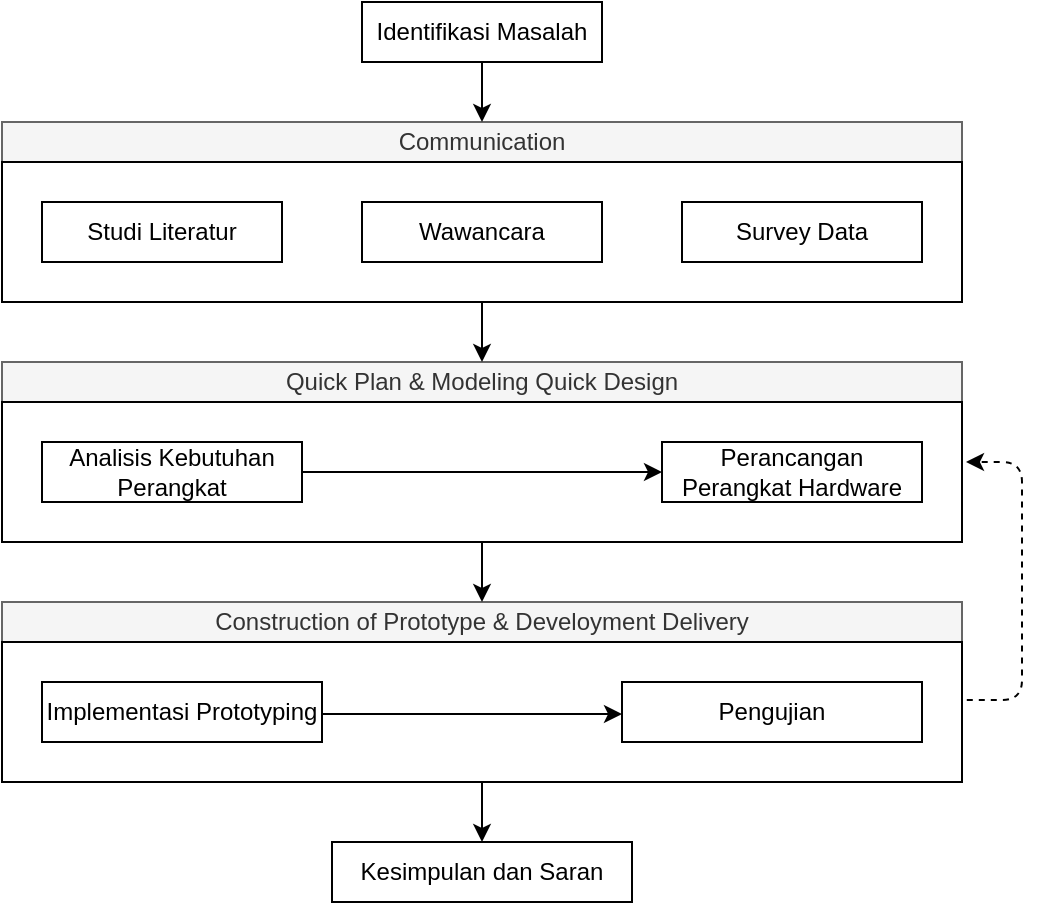 <mxfile version="14.4.3" type="github">
  <diagram id="C5RBs43oDa-KdzZeNtuy" name="Page-1">
    <mxGraphModel dx="1038" dy="523" grid="1" gridSize="10" guides="1" tooltips="1" connect="1" arrows="1" fold="1" page="1" pageScale="1" pageWidth="827" pageHeight="1169" math="0" shadow="0">
      <root>
        <mxCell id="WIyWlLk6GJQsqaUBKTNV-0" />
        <mxCell id="WIyWlLk6GJQsqaUBKTNV-1" parent="WIyWlLk6GJQsqaUBKTNV-0" />
        <mxCell id="Pv9x8nkqoJlNe-WankIY-0" value="Identifikasi Masalah" style="rounded=0;whiteSpace=wrap;html=1;" vertex="1" parent="WIyWlLk6GJQsqaUBKTNV-1">
          <mxGeometry x="310" y="110" width="120" height="30" as="geometry" />
        </mxCell>
        <mxCell id="Pv9x8nkqoJlNe-WankIY-1" value="Communication" style="rounded=0;whiteSpace=wrap;html=1;fillColor=#f5f5f5;strokeColor=#666666;fontColor=#333333;" vertex="1" parent="WIyWlLk6GJQsqaUBKTNV-1">
          <mxGeometry x="130" y="170" width="480" height="20" as="geometry" />
        </mxCell>
        <mxCell id="Pv9x8nkqoJlNe-WankIY-2" value="" style="rounded=0;whiteSpace=wrap;html=1;" vertex="1" parent="WIyWlLk6GJQsqaUBKTNV-1">
          <mxGeometry x="130" y="190" width="480" height="70" as="geometry" />
        </mxCell>
        <mxCell id="Pv9x8nkqoJlNe-WankIY-3" value="Studi Literatur" style="rounded=0;whiteSpace=wrap;html=1;" vertex="1" parent="WIyWlLk6GJQsqaUBKTNV-1">
          <mxGeometry x="150" y="210" width="120" height="30" as="geometry" />
        </mxCell>
        <mxCell id="Pv9x8nkqoJlNe-WankIY-4" value="Wawancara" style="rounded=0;whiteSpace=wrap;html=1;" vertex="1" parent="WIyWlLk6GJQsqaUBKTNV-1">
          <mxGeometry x="310" y="210" width="120" height="30" as="geometry" />
        </mxCell>
        <mxCell id="Pv9x8nkqoJlNe-WankIY-5" value="Survey Data" style="rounded=0;whiteSpace=wrap;html=1;" vertex="1" parent="WIyWlLk6GJQsqaUBKTNV-1">
          <mxGeometry x="470" y="210" width="120" height="30" as="geometry" />
        </mxCell>
        <mxCell id="Pv9x8nkqoJlNe-WankIY-6" value="Quick Plan &amp;amp; Modeling Quick Design" style="rounded=0;whiteSpace=wrap;html=1;fillColor=#f5f5f5;strokeColor=#666666;fontColor=#333333;" vertex="1" parent="WIyWlLk6GJQsqaUBKTNV-1">
          <mxGeometry x="130" y="290" width="480" height="20" as="geometry" />
        </mxCell>
        <mxCell id="Pv9x8nkqoJlNe-WankIY-7" value="" style="rounded=0;whiteSpace=wrap;html=1;" vertex="1" parent="WIyWlLk6GJQsqaUBKTNV-1">
          <mxGeometry x="130" y="310" width="480" height="70" as="geometry" />
        </mxCell>
        <mxCell id="Pv9x8nkqoJlNe-WankIY-8" value="Analisis Kebutuhan Perangkat" style="rounded=0;whiteSpace=wrap;html=1;" vertex="1" parent="WIyWlLk6GJQsqaUBKTNV-1">
          <mxGeometry x="150" y="330" width="130" height="30" as="geometry" />
        </mxCell>
        <mxCell id="Pv9x8nkqoJlNe-WankIY-12" value="Perancangan Perangkat Hardware" style="rounded=0;whiteSpace=wrap;html=1;" vertex="1" parent="WIyWlLk6GJQsqaUBKTNV-1">
          <mxGeometry x="460" y="330" width="130" height="30" as="geometry" />
        </mxCell>
        <mxCell id="Pv9x8nkqoJlNe-WankIY-13" value="Construction of Prototype &amp;amp; Develoyment Delivery" style="rounded=0;whiteSpace=wrap;html=1;fillColor=#f5f5f5;strokeColor=#666666;fontColor=#333333;" vertex="1" parent="WIyWlLk6GJQsqaUBKTNV-1">
          <mxGeometry x="130" y="410" width="480" height="20" as="geometry" />
        </mxCell>
        <mxCell id="Pv9x8nkqoJlNe-WankIY-14" value="" style="rounded=0;whiteSpace=wrap;html=1;" vertex="1" parent="WIyWlLk6GJQsqaUBKTNV-1">
          <mxGeometry x="130" y="430" width="480" height="70" as="geometry" />
        </mxCell>
        <mxCell id="Pv9x8nkqoJlNe-WankIY-15" value="Implementasi Prototyping" style="rounded=0;whiteSpace=wrap;html=1;" vertex="1" parent="WIyWlLk6GJQsqaUBKTNV-1">
          <mxGeometry x="150" y="450" width="140" height="30" as="geometry" />
        </mxCell>
        <mxCell id="Pv9x8nkqoJlNe-WankIY-17" value="Pengujian" style="rounded=0;whiteSpace=wrap;html=1;" vertex="1" parent="WIyWlLk6GJQsqaUBKTNV-1">
          <mxGeometry x="440" y="450" width="150" height="30" as="geometry" />
        </mxCell>
        <mxCell id="Pv9x8nkqoJlNe-WankIY-21" value="" style="endArrow=classic;html=1;exitX=1.005;exitY=0.414;exitDx=0;exitDy=0;exitPerimeter=0;dashed=1;" edge="1" parent="WIyWlLk6GJQsqaUBKTNV-1" source="Pv9x8nkqoJlNe-WankIY-14">
          <mxGeometry width="50" height="50" relative="1" as="geometry">
            <mxPoint x="390" y="330" as="sourcePoint" />
            <mxPoint x="612" y="340" as="targetPoint" />
            <Array as="points">
              <mxPoint x="640" y="459" />
              <mxPoint x="640" y="340" />
            </Array>
          </mxGeometry>
        </mxCell>
        <mxCell id="Pv9x8nkqoJlNe-WankIY-22" value="" style="endArrow=classic;html=1;exitX=0.5;exitY=1;exitDx=0;exitDy=0;entryX=0.5;entryY=0;entryDx=0;entryDy=0;" edge="1" parent="WIyWlLk6GJQsqaUBKTNV-1" source="Pv9x8nkqoJlNe-WankIY-0" target="Pv9x8nkqoJlNe-WankIY-1">
          <mxGeometry width="50" height="50" relative="1" as="geometry">
            <mxPoint x="390" y="330" as="sourcePoint" />
            <mxPoint x="440" y="280" as="targetPoint" />
          </mxGeometry>
        </mxCell>
        <mxCell id="Pv9x8nkqoJlNe-WankIY-23" value="" style="endArrow=classic;html=1;exitX=0.5;exitY=1;exitDx=0;exitDy=0;entryX=0.5;entryY=0;entryDx=0;entryDy=0;" edge="1" parent="WIyWlLk6GJQsqaUBKTNV-1" source="Pv9x8nkqoJlNe-WankIY-2" target="Pv9x8nkqoJlNe-WankIY-6">
          <mxGeometry width="50" height="50" relative="1" as="geometry">
            <mxPoint x="390" y="350" as="sourcePoint" />
            <mxPoint x="440" y="300" as="targetPoint" />
          </mxGeometry>
        </mxCell>
        <mxCell id="Pv9x8nkqoJlNe-WankIY-24" value="" style="endArrow=classic;html=1;entryX=0.5;entryY=0;entryDx=0;entryDy=0;exitX=0.5;exitY=1;exitDx=0;exitDy=0;exitPerimeter=0;" edge="1" parent="WIyWlLk6GJQsqaUBKTNV-1" source="Pv9x8nkqoJlNe-WankIY-7" target="Pv9x8nkqoJlNe-WankIY-13">
          <mxGeometry width="50" height="50" relative="1" as="geometry">
            <mxPoint x="390" y="350" as="sourcePoint" />
            <mxPoint x="440" y="300" as="targetPoint" />
          </mxGeometry>
        </mxCell>
        <mxCell id="Pv9x8nkqoJlNe-WankIY-26" value="" style="endArrow=classic;html=1;exitX=1;exitY=0.5;exitDx=0;exitDy=0;" edge="1" parent="WIyWlLk6GJQsqaUBKTNV-1" source="Pv9x8nkqoJlNe-WankIY-8" target="Pv9x8nkqoJlNe-WankIY-12">
          <mxGeometry width="50" height="50" relative="1" as="geometry">
            <mxPoint x="312" y="350" as="sourcePoint" />
            <mxPoint x="362" y="300" as="targetPoint" />
          </mxGeometry>
        </mxCell>
        <mxCell id="Pv9x8nkqoJlNe-WankIY-27" value="" style="endArrow=classic;html=1;exitX=1;exitY=0.5;exitDx=0;exitDy=0;" edge="1" parent="WIyWlLk6GJQsqaUBKTNV-1">
          <mxGeometry width="50" height="50" relative="1" as="geometry">
            <mxPoint x="290" y="466" as="sourcePoint" />
            <mxPoint x="440" y="466" as="targetPoint" />
          </mxGeometry>
        </mxCell>
        <mxCell id="Pv9x8nkqoJlNe-WankIY-28" value="Kesimpulan dan Saran" style="rounded=0;whiteSpace=wrap;html=1;" vertex="1" parent="WIyWlLk6GJQsqaUBKTNV-1">
          <mxGeometry x="295" y="530" width="150" height="30" as="geometry" />
        </mxCell>
        <mxCell id="Pv9x8nkqoJlNe-WankIY-29" value="" style="endArrow=classic;html=1;exitX=0.5;exitY=1;exitDx=0;exitDy=0;entryX=0.5;entryY=0;entryDx=0;entryDy=0;" edge="1" parent="WIyWlLk6GJQsqaUBKTNV-1" source="Pv9x8nkqoJlNe-WankIY-14" target="Pv9x8nkqoJlNe-WankIY-28">
          <mxGeometry width="50" height="50" relative="1" as="geometry">
            <mxPoint x="390" y="620" as="sourcePoint" />
            <mxPoint x="440" y="570" as="targetPoint" />
          </mxGeometry>
        </mxCell>
      </root>
    </mxGraphModel>
  </diagram>
</mxfile>
